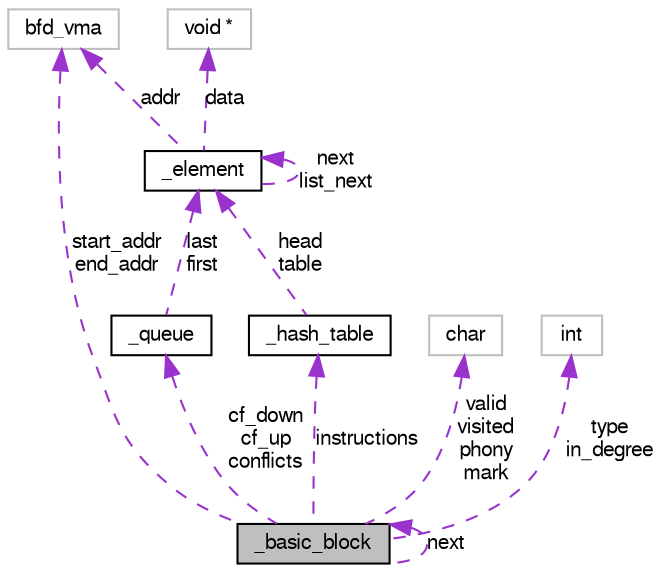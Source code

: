 digraph G
{
  bgcolor="transparent";
  edge [fontname="FreeSans",fontsize="10",labelfontname="FreeSans",labelfontsize="10"];
  node [fontname="FreeSans",fontsize="10",shape=record];
  Node1 [label="_basic_block",height=0.2,width=0.4,color="black", fillcolor="grey75", style="filled" fontcolor="black"];
  Node2 -> Node1 [dir=back,color="darkorchid3",fontsize="10",style="dashed",label="cf_down\ncf_up\nconflicts",fontname="FreeSans"];
  Node2 [label="_queue",height=0.2,width=0.4,color="black",URL="$struct__queue.html"];
  Node3 -> Node2 [dir=back,color="darkorchid3",fontsize="10",style="dashed",label="last\nfirst",fontname="FreeSans"];
  Node3 [label="_element",height=0.2,width=0.4,color="black",URL="$struct__element.html"];
  Node3 -> Node3 [dir=back,color="darkorchid3",fontsize="10",style="dashed",label="next\nlist_next",fontname="FreeSans"];
  Node4 -> Node3 [dir=back,color="darkorchid3",fontsize="10",style="dashed",label="addr",fontname="FreeSans"];
  Node4 [label="bfd_vma",height=0.2,width=0.4,color="grey75"];
  Node5 -> Node3 [dir=back,color="darkorchid3",fontsize="10",style="dashed",label="data",fontname="FreeSans"];
  Node5 [label="void *",height=0.2,width=0.4,color="grey75"];
  Node1 -> Node1 [dir=back,color="darkorchid3",fontsize="10",style="dashed",label="next",fontname="FreeSans"];
  Node6 -> Node1 [dir=back,color="darkorchid3",fontsize="10",style="dashed",label="valid\nvisited\nphony\nmark",fontname="FreeSans"];
  Node6 [label="char",height=0.2,width=0.4,color="grey75"];
  Node7 -> Node1 [dir=back,color="darkorchid3",fontsize="10",style="dashed",label="type\nin_degree",fontname="FreeSans"];
  Node7 [label="int",height=0.2,width=0.4,color="grey75"];
  Node4 -> Node1 [dir=back,color="darkorchid3",fontsize="10",style="dashed",label="start_addr\nend_addr",fontname="FreeSans"];
  Node8 -> Node1 [dir=back,color="darkorchid3",fontsize="10",style="dashed",label="instructions",fontname="FreeSans"];
  Node8 [label="_hash_table",height=0.2,width=0.4,color="black",URL="$struct__hash__table.html"];
  Node3 -> Node8 [dir=back,color="darkorchid3",fontsize="10",style="dashed",label="head\ntable",fontname="FreeSans"];
}
